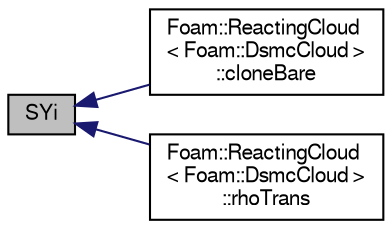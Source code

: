 digraph "SYi"
{
  bgcolor="transparent";
  edge [fontname="FreeSans",fontsize="10",labelfontname="FreeSans",labelfontsize="10"];
  node [fontname="FreeSans",fontsize="10",shape=record];
  rankdir="LR";
  Node45 [label="SYi",height=0.2,width=0.4,color="black", fillcolor="grey75", style="filled", fontcolor="black"];
  Node45 -> Node46 [dir="back",color="midnightblue",fontsize="10",style="solid",fontname="FreeSans"];
  Node46 [label="Foam::ReactingCloud\l\< Foam::DsmcCloud \>\l::cloneBare",height=0.2,width=0.4,color="black",URL="$a23814.html#a519c85b79b984c70934c244a934588ca",tooltip="Construct and return bare clone based on (this) with new name. "];
  Node45 -> Node47 [dir="back",color="midnightblue",fontsize="10",style="solid",fontname="FreeSans"];
  Node47 [label="Foam::ReactingCloud\l\< Foam::DsmcCloud \>\l::rhoTrans",height=0.2,width=0.4,color="black",URL="$a23814.html#ac3da5f94a3f9d9b460dab4dbfa4c3525",tooltip="Return reference to mass source fields. "];
}
